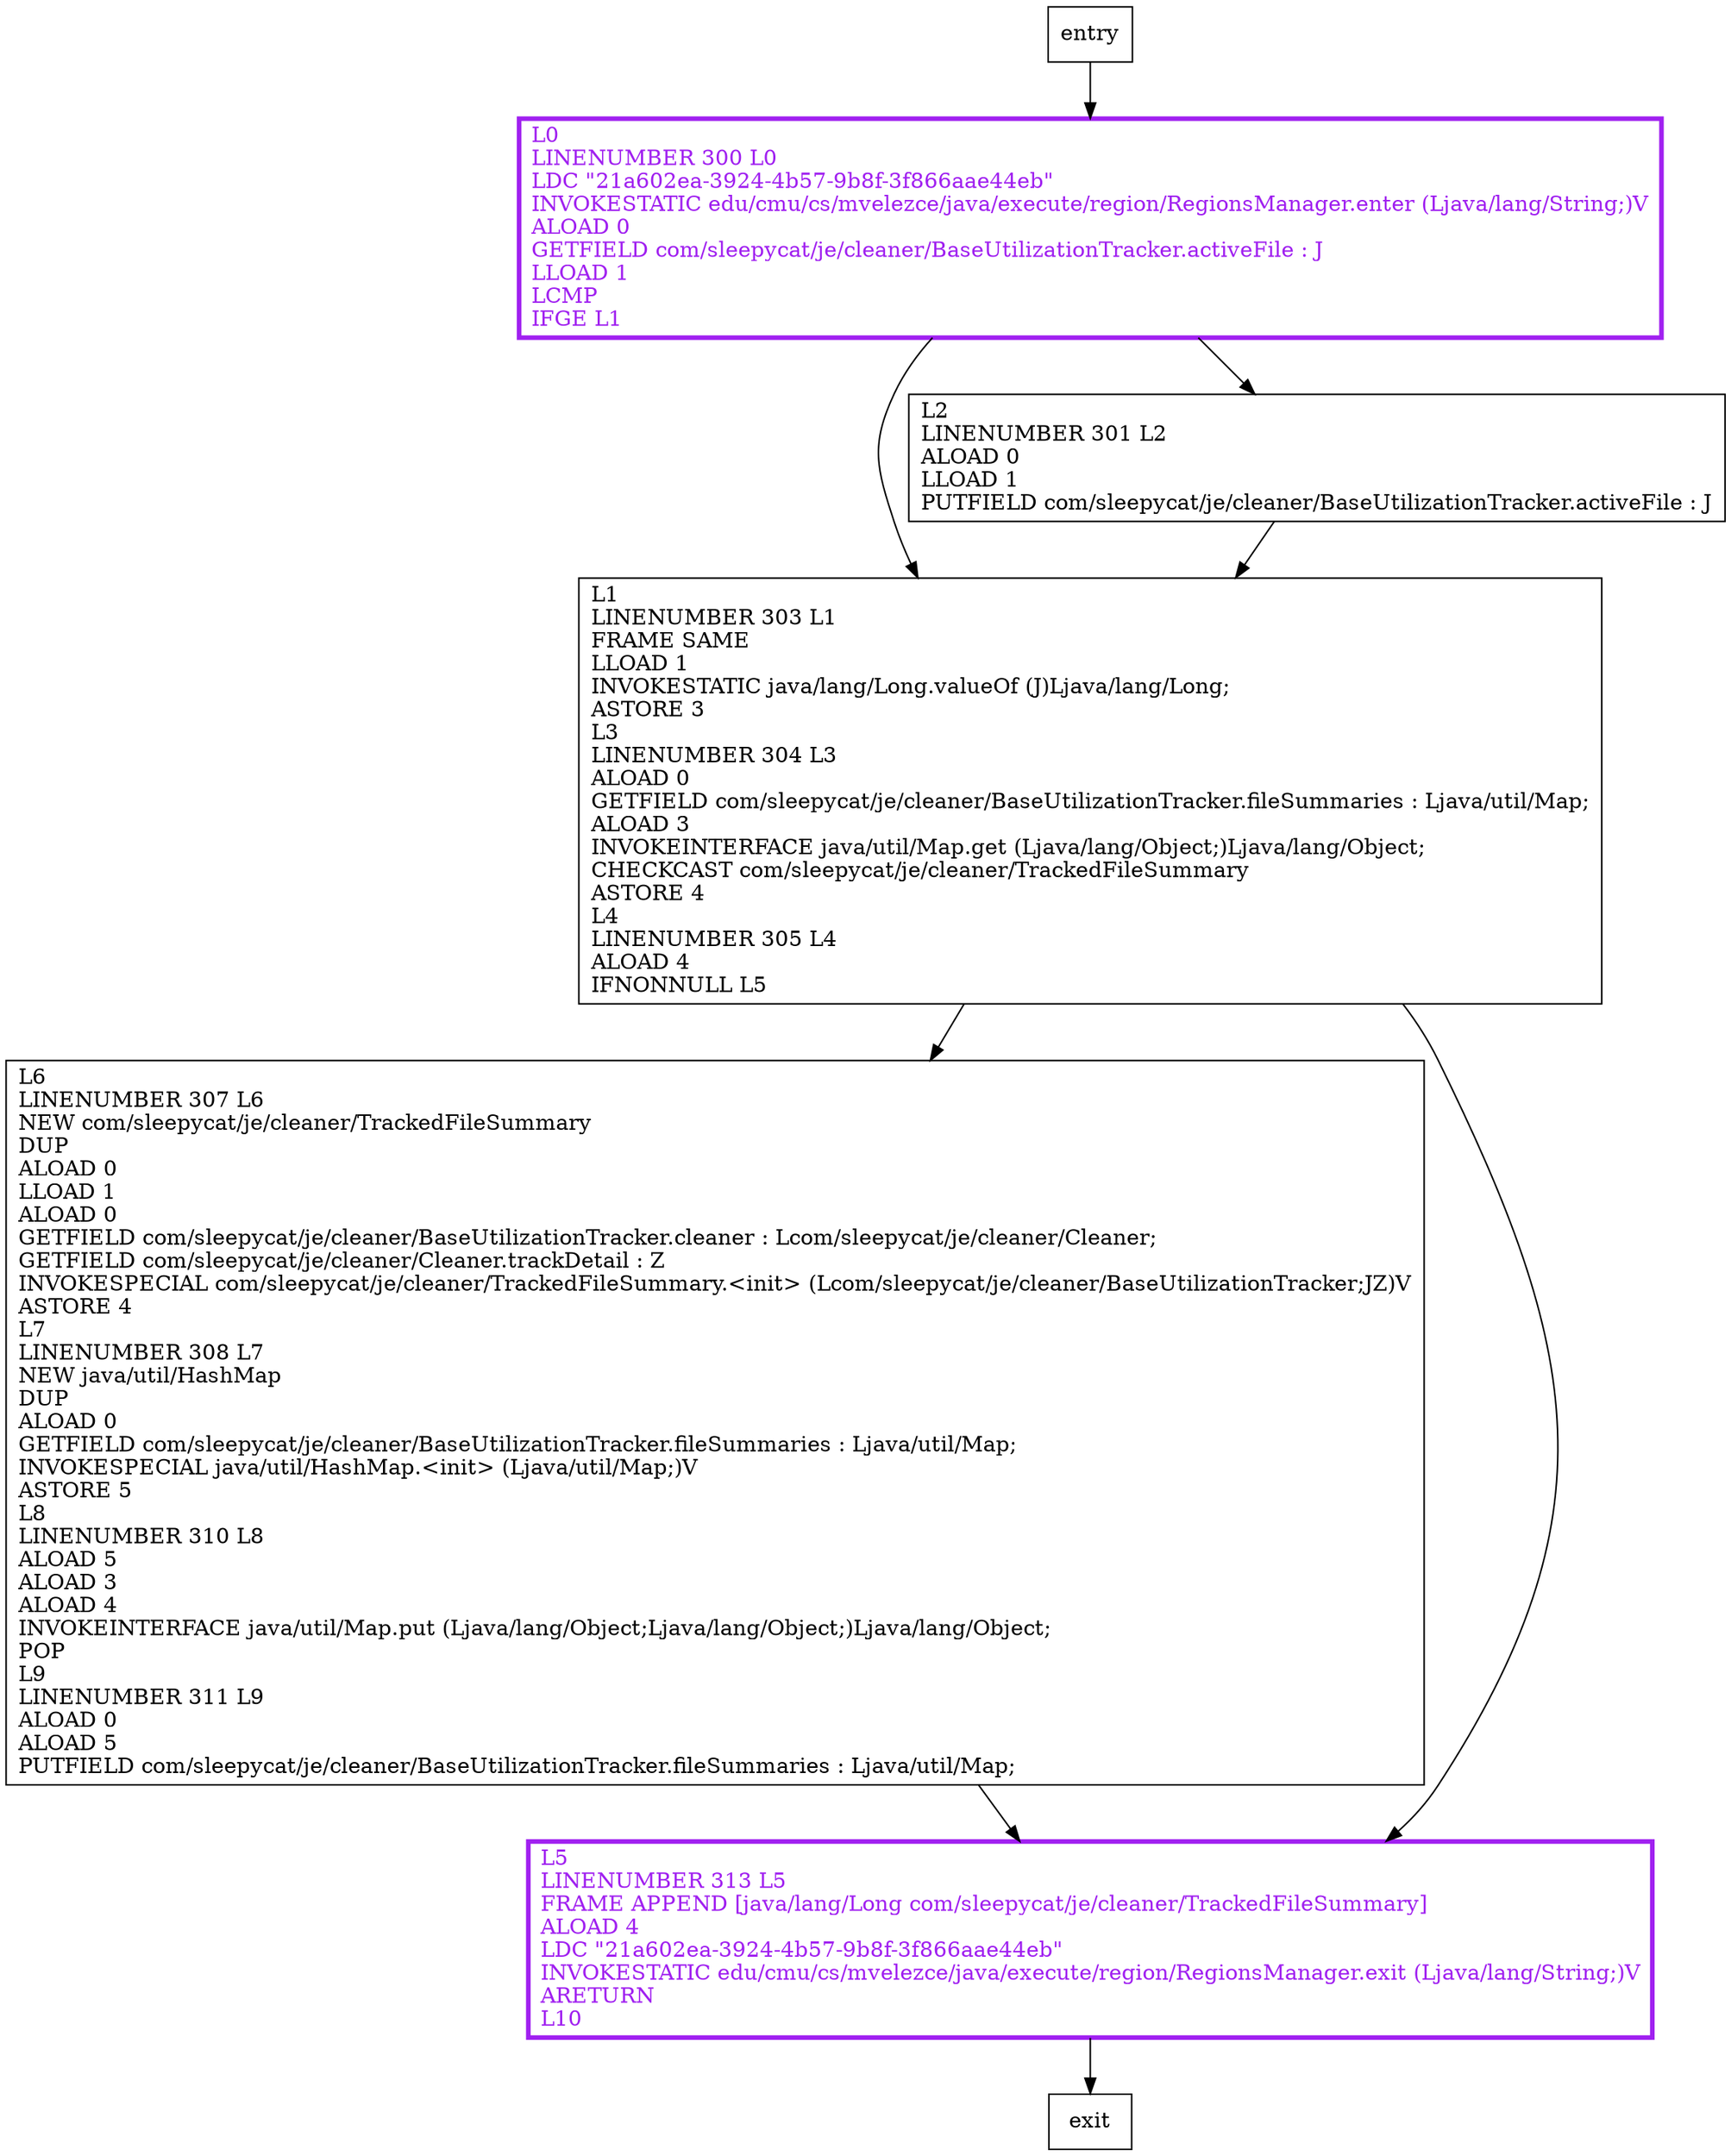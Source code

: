 digraph getFileSummary {
node [shape=record];
1945593026 [label="L1\lLINENUMBER 303 L1\lFRAME SAME\lLLOAD 1\lINVOKESTATIC java/lang/Long.valueOf (J)Ljava/lang/Long;\lASTORE 3\lL3\lLINENUMBER 304 L3\lALOAD 0\lGETFIELD com/sleepycat/je/cleaner/BaseUtilizationTracker.fileSummaries : Ljava/util/Map;\lALOAD 3\lINVOKEINTERFACE java/util/Map.get (Ljava/lang/Object;)Ljava/lang/Object;\lCHECKCAST com/sleepycat/je/cleaner/TrackedFileSummary\lASTORE 4\lL4\lLINENUMBER 305 L4\lALOAD 4\lIFNONNULL L5\l"];
1733935009 [label="L6\lLINENUMBER 307 L6\lNEW com/sleepycat/je/cleaner/TrackedFileSummary\lDUP\lALOAD 0\lLLOAD 1\lALOAD 0\lGETFIELD com/sleepycat/je/cleaner/BaseUtilizationTracker.cleaner : Lcom/sleepycat/je/cleaner/Cleaner;\lGETFIELD com/sleepycat/je/cleaner/Cleaner.trackDetail : Z\lINVOKESPECIAL com/sleepycat/je/cleaner/TrackedFileSummary.\<init\> (Lcom/sleepycat/je/cleaner/BaseUtilizationTracker;JZ)V\lASTORE 4\lL7\lLINENUMBER 308 L7\lNEW java/util/HashMap\lDUP\lALOAD 0\lGETFIELD com/sleepycat/je/cleaner/BaseUtilizationTracker.fileSummaries : Ljava/util/Map;\lINVOKESPECIAL java/util/HashMap.\<init\> (Ljava/util/Map;)V\lASTORE 5\lL8\lLINENUMBER 310 L8\lALOAD 5\lALOAD 3\lALOAD 4\lINVOKEINTERFACE java/util/Map.put (Ljava/lang/Object;Ljava/lang/Object;)Ljava/lang/Object;\lPOP\lL9\lLINENUMBER 311 L9\lALOAD 0\lALOAD 5\lPUTFIELD com/sleepycat/je/cleaner/BaseUtilizationTracker.fileSummaries : Ljava/util/Map;\l"];
466205841 [label="L5\lLINENUMBER 313 L5\lFRAME APPEND [java/lang/Long com/sleepycat/je/cleaner/TrackedFileSummary]\lALOAD 4\lLDC \"21a602ea-3924-4b57-9b8f-3f866aae44eb\"\lINVOKESTATIC edu/cmu/cs/mvelezce/java/execute/region/RegionsManager.exit (Ljava/lang/String;)V\lARETURN\lL10\l"];
1001824371 [label="L2\lLINENUMBER 301 L2\lALOAD 0\lLLOAD 1\lPUTFIELD com/sleepycat/je/cleaner/BaseUtilizationTracker.activeFile : J\l"];
910775477 [label="L0\lLINENUMBER 300 L0\lLDC \"21a602ea-3924-4b57-9b8f-3f866aae44eb\"\lINVOKESTATIC edu/cmu/cs/mvelezce/java/execute/region/RegionsManager.enter (Ljava/lang/String;)V\lALOAD 0\lGETFIELD com/sleepycat/je/cleaner/BaseUtilizationTracker.activeFile : J\lLLOAD 1\lLCMP\lIFGE L1\l"];
entry;
exit;
1945593026 -> 1733935009
1945593026 -> 466205841
entry -> 910775477
1733935009 -> 466205841
466205841 -> exit
1001824371 -> 1945593026
910775477 -> 1945593026
910775477 -> 1001824371
466205841[fontcolor="purple", penwidth=3, color="purple"];
910775477[fontcolor="purple", penwidth=3, color="purple"];
}
